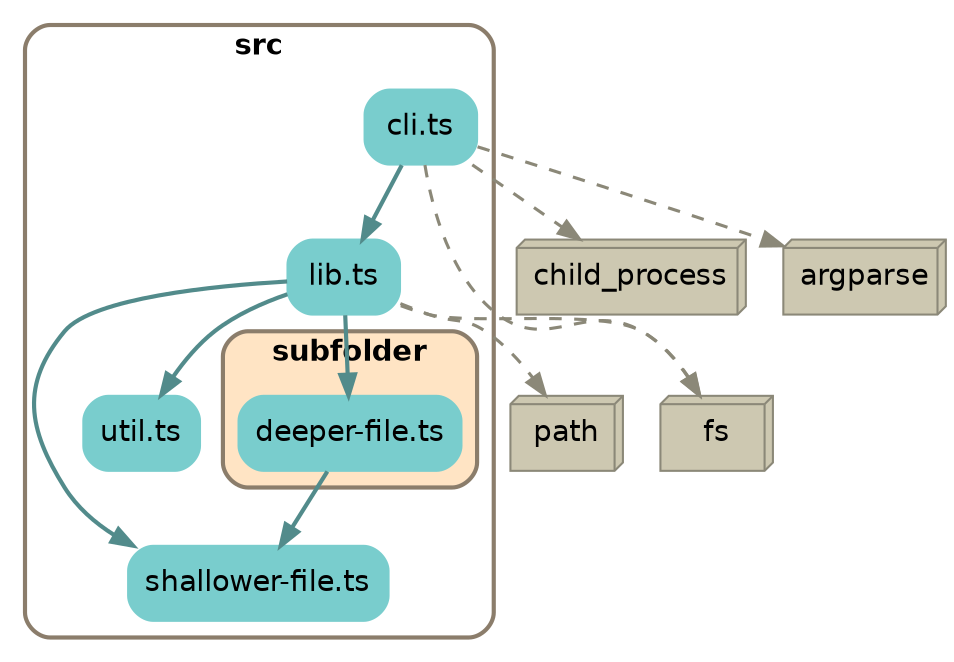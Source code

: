 
digraph G {
    //splines=line;
    //splines=polyline;
    splines=true;
    rankdir=TB;
    //newrank=true;
    compound=true;
    graph [fontname = "helvetica"];  // dpi=72
    node [fontname = "helvetica"];
    edge [fontname = "helvetica"];
    
    // files in their folder clusters

    subgraph cluster2427947403 {
        label=<<b>src</b>>;
        style="rounded";
        color=bisque4;
        penwidth=2;
                
        "src/cli.ts" [label="cli.ts", shape=rectangle; style="rounded,filled"; color=darkslategray3];
        "src/lib.ts" [label="lib.ts", shape=rectangle; style="rounded,filled"; color=darkslategray3];
        "src/shallower-file.ts" [label="shallower-file.ts", shape=rectangle; style="rounded,filled"; color=darkslategray3];
        "src/util.ts" [label="util.ts", shape=rectangle; style="rounded,filled"; color=darkslategray3];

        subgraph cluster9897648242 {
            label=<<b>subfolder</b>>;
            style="rounded,filled";
            fillcolor=bisque;
            color=bisque4;
            penwidth=2;
                
            "src/subfolder/deeper-file.ts" [label="deeper-file.ts", shape=rectangle; style="rounded,filled"; color=darkslategray3];
        }
    }

    // packages not in their own cluster
        "fs" [shape=box3d, style=filled, fillcolor=cornsilk3, color=cornsilk4];
        "child_process" [shape=box3d, style=filled, fillcolor=cornsilk3, color=cornsilk4];
        "argparse" [shape=box3d, style=filled, fillcolor=cornsilk3, color=cornsilk4];
        "path" [shape=box3d, style=filled, fillcolor=cornsilk3, color=cornsilk4];

    // edges between files
    "src/cli.ts" -> "src/lib.ts" [penwidth=2; color=darkslategray4];
    "src/lib.ts" -> "src/util.ts" [penwidth=2; color=darkslategray4];
    "src/lib.ts" -> "src/subfolder/deeper-file.ts" [penwidth=2; color=darkslategray4];
    "src/lib.ts" -> "src/shallower-file.ts" [penwidth=2; color=darkslategray4];
    "src/subfolder/deeper-file.ts" -> "src/shallower-file.ts" [penwidth=2; color=darkslategray4];

    // edges from files to packages
    "src/cli.ts" -> "fs" [penwidth=1.5; style=dashed, color=cornsilk4, weight=1];
    "src/cli.ts" -> "child_process" [penwidth=1.5; style=dashed, color=cornsilk4, weight=1];
    "src/cli.ts" -> "argparse" [penwidth=1.5; style=dashed, color=cornsilk4, weight=1];
    "src/lib.ts" -> "fs" [penwidth=1.5; style=dashed, color=cornsilk4, weight=1];
    "src/lib.ts" -> "path" [penwidth=1.5; style=dashed, color=cornsilk4, weight=1];

}

